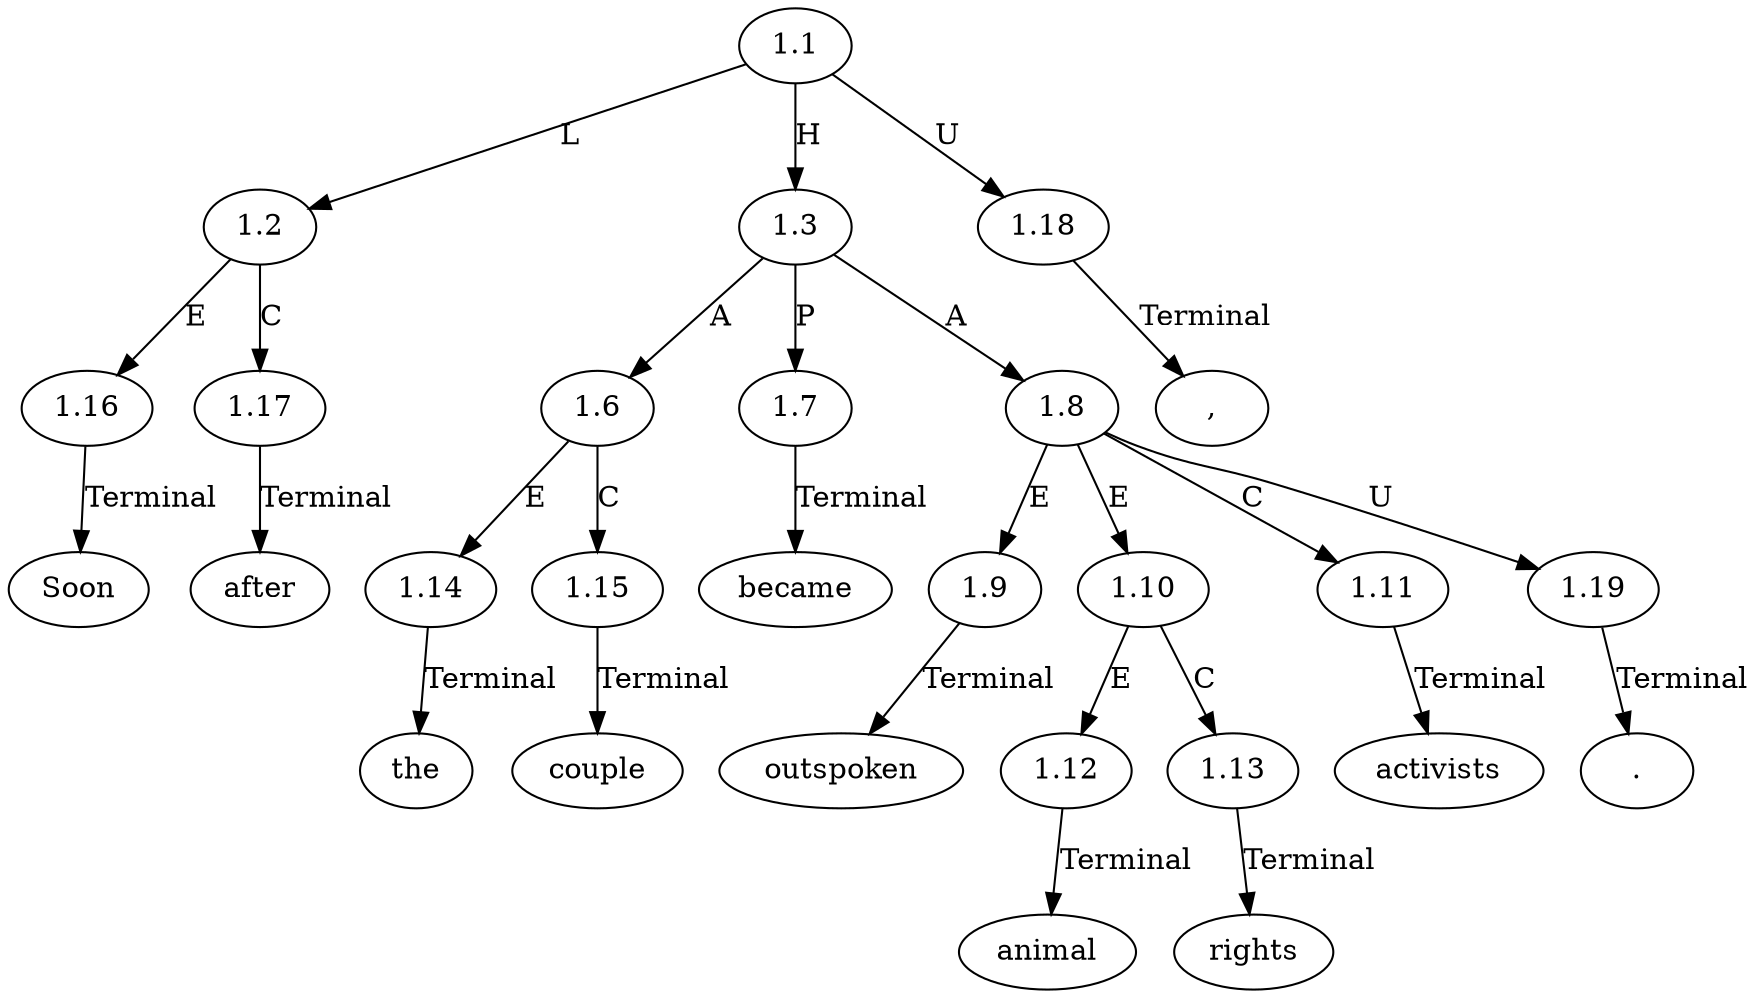 // Graph
digraph {
	0.1 [label=Soon ordering=out]
	0.10 [label=activists ordering=out]
	0.11 [label="." ordering=out]
	0.2 [label=after ordering=out]
	0.3 [label="," ordering=out]
	0.4 [label=the ordering=out]
	0.5 [label=couple ordering=out]
	0.6 [label=became ordering=out]
	0.7 [label=outspoken ordering=out]
	0.8 [label=animal ordering=out]
	0.9 [label=rights ordering=out]
	1.1 [label=1.1 ordering=out]
	1.2 [label=1.2 ordering=out]
	1.3 [label=1.3 ordering=out]
	1.6 [label=1.6 ordering=out]
	1.7 [label=1.7 ordering=out]
	1.8 [label=1.8 ordering=out]
	1.9 [label=1.9 ordering=out]
	1.10 [label=1.10 ordering=out]
	1.11 [label=1.11 ordering=out]
	1.12 [label=1.12 ordering=out]
	1.13 [label=1.13 ordering=out]
	1.14 [label=1.14 ordering=out]
	1.15 [label=1.15 ordering=out]
	1.16 [label=1.16 ordering=out]
	1.17 [label=1.17 ordering=out]
	1.18 [label=1.18 ordering=out]
	1.19 [label=1.19 ordering=out]
	1.1 -> 1.2 [label=L ordering=out]
	1.1 -> 1.3 [label=H ordering=out]
	1.1 -> 1.18 [label=U ordering=out]
	1.2 -> 1.16 [label=E ordering=out]
	1.2 -> 1.17 [label=C ordering=out]
	1.3 -> 1.6 [label=A ordering=out]
	1.3 -> 1.7 [label=P ordering=out]
	1.3 -> 1.8 [label=A ordering=out]
	1.6 -> 1.14 [label=E ordering=out]
	1.6 -> 1.15 [label=C ordering=out]
	1.7 -> 0.6 [label=Terminal ordering=out]
	1.8 -> 1.9 [label=E ordering=out]
	1.8 -> 1.10 [label=E ordering=out]
	1.8 -> 1.11 [label=C ordering=out]
	1.8 -> 1.19 [label=U ordering=out]
	1.9 -> 0.7 [label=Terminal ordering=out]
	1.10 -> 1.12 [label=E ordering=out]
	1.10 -> 1.13 [label=C ordering=out]
	1.11 -> 0.10 [label=Terminal ordering=out]
	1.12 -> 0.8 [label=Terminal ordering=out]
	1.13 -> 0.9 [label=Terminal ordering=out]
	1.14 -> 0.4 [label=Terminal ordering=out]
	1.15 -> 0.5 [label=Terminal ordering=out]
	1.16 -> 0.1 [label=Terminal ordering=out]
	1.17 -> 0.2 [label=Terminal ordering=out]
	1.18 -> 0.3 [label=Terminal ordering=out]
	1.19 -> 0.11 [label=Terminal ordering=out]
}
